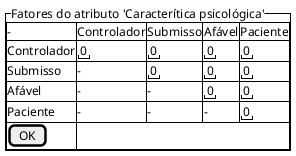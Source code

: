 @startsalt
{^Fatores do atributo 'Caracterítica psicológica'
{#
    -                       | Controlador | Submisso | Afável | Paciente 
    Controlador | "0" | "0" | "0" | "0" 
    Submisso    |  -  | "0" | "0" | "0" 
    Afável      |  -  |  -  | "0" | "0" 
    Paciente    |  -  |  -  |  -  | "0" 
    [ OK ]
}
}
@endsalt
